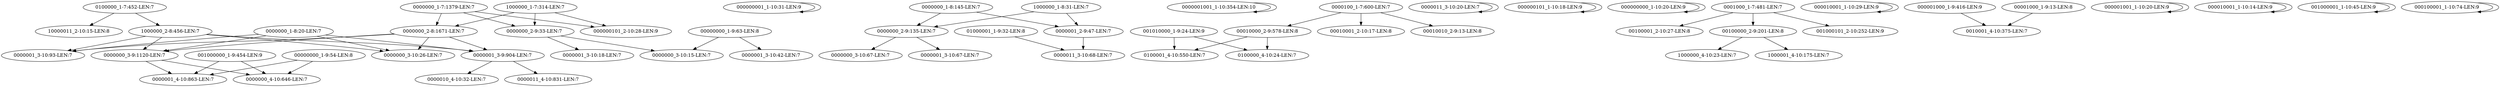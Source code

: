 digraph G {
    "0000000_2-8:1671-LEN:7" -> "0000000_3-10:26-LEN:7";
    "0000000_2-8:1671-LEN:7" -> "0000001_3-9:904-LEN:7";
    "0000000_2-8:1671-LEN:7" -> "0000000_3-9:1120-LEN:7";
    "0000000_2-8:1671-LEN:7" -> "0000001_3-10:93-LEN:7";
    "000000001_1-10:31-LEN:9" -> "000000001_1-10:31-LEN:9";
    "01000001_1-9:32-LEN:8" -> "0000011_3-10:68-LEN:7";
    "0000000_2-9:33-LEN:7" -> "0000001_3-10:18-LEN:7";
    "0000000_2-9:33-LEN:7" -> "0000000_3-10:15-LEN:7";
    "00000000_1-9:63-LEN:8" -> "0000001_3-10:42-LEN:7";
    "00000000_1-9:63-LEN:8" -> "0000000_3-10:15-LEN:7";
    "1000000_1-7:314-LEN:7" -> "0000000_2-8:1671-LEN:7";
    "1000000_1-7:314-LEN:7" -> "0000000_2-9:33-LEN:7";
    "1000000_1-7:314-LEN:7" -> "000000101_2-10:28-LEN:9";
    "0000001001_1-10:354-LEN:10" -> "0000001001_1-10:354-LEN:10";
    "001010000_1-9:24-LEN:9" -> "0100001_4-10:550-LEN:7";
    "001010000_1-9:24-LEN:9" -> "0100000_4-10:24-LEN:7";
    "0000011_3-10:20-LEN:7" -> "0000011_3-10:20-LEN:7";
    "0000001_3-9:904-LEN:7" -> "0000010_4-10:32-LEN:7";
    "0000001_3-9:904-LEN:7" -> "0000011_4-10:831-LEN:7";
    "0100000_1-7:452-LEN:7" -> "10000011_2-10:15-LEN:8";
    "0100000_1-7:452-LEN:7" -> "1000000_2-8:456-LEN:7";
    "000000101_1-10:18-LEN:9" -> "000000101_1-10:18-LEN:9";
    "000000000_1-10:20-LEN:9" -> "000000000_1-10:20-LEN:9";
    "0000000_3-9:1120-LEN:7" -> "0000001_4-10:863-LEN:7";
    "0000000_3-9:1120-LEN:7" -> "0000000_4-10:646-LEN:7";
    "0001000_1-7:481-LEN:7" -> "00100001_2-10:27-LEN:8";
    "0001000_1-7:481-LEN:7" -> "00100000_2-9:201-LEN:8";
    "0001000_1-7:481-LEN:7" -> "001000101_2-10:252-LEN:9";
    "00010000_2-9:578-LEN:8" -> "0100001_4-10:550-LEN:7";
    "00010000_2-9:578-LEN:8" -> "0100000_4-10:24-LEN:7";
    "00100000_2-9:201-LEN:8" -> "1000000_4-10:23-LEN:7";
    "00100000_2-9:201-LEN:8" -> "1000001_4-10:175-LEN:7";
    "0000100_1-7:600-LEN:7" -> "00010001_2-10:17-LEN:8";
    "0000100_1-7:600-LEN:7" -> "00010000_2-9:578-LEN:8";
    "0000100_1-7:600-LEN:7" -> "00010010_2-9:13-LEN:8";
    "001000000_1-9:454-LEN:9" -> "0000001_4-10:863-LEN:7";
    "001000000_1-9:454-LEN:9" -> "0000000_4-10:646-LEN:7";
    "0000001_2-9:47-LEN:7" -> "0000011_3-10:68-LEN:7";
    "000010001_1-10:29-LEN:9" -> "000010001_1-10:29-LEN:9";
    "0000000_1-7:1379-LEN:7" -> "0000000_2-8:1671-LEN:7";
    "0000000_1-7:1379-LEN:7" -> "0000000_2-9:33-LEN:7";
    "0000000_1-7:1379-LEN:7" -> "000000101_2-10:28-LEN:9";
    "000001000_1-9:416-LEN:9" -> "0010001_4-10:375-LEN:7";
    "000001001_1-10:20-LEN:9" -> "000001001_1-10:20-LEN:9";
    "0000000_2-9:135-LEN:7" -> "0000000_3-10:67-LEN:7";
    "0000000_2-9:135-LEN:7" -> "0000001_3-10:67-LEN:7";
    "00000000_1-9:54-LEN:8" -> "0000001_4-10:863-LEN:7";
    "00000000_1-9:54-LEN:8" -> "0000000_4-10:646-LEN:7";
    "1000000_2-8:456-LEN:7" -> "0000000_3-10:26-LEN:7";
    "1000000_2-8:456-LEN:7" -> "0000001_3-9:904-LEN:7";
    "1000000_2-8:456-LEN:7" -> "0000000_3-9:1120-LEN:7";
    "1000000_2-8:456-LEN:7" -> "0000001_3-10:93-LEN:7";
    "00001000_1-9:13-LEN:8" -> "0010001_4-10:375-LEN:7";
    "0000000_1-8:20-LEN:7" -> "0000000_3-10:26-LEN:7";
    "0000000_1-8:20-LEN:7" -> "0000001_3-9:904-LEN:7";
    "0000000_1-8:20-LEN:7" -> "0000000_3-9:1120-LEN:7";
    "0000000_1-8:20-LEN:7" -> "0000001_3-10:93-LEN:7";
    "000010001_1-10:14-LEN:9" -> "000010001_1-10:14-LEN:9";
    "0000000_1-8:145-LEN:7" -> "0000001_2-9:47-LEN:7";
    "0000000_1-8:145-LEN:7" -> "0000000_2-9:135-LEN:7";
    "1000000_1-8:31-LEN:7" -> "0000001_2-9:47-LEN:7";
    "1000000_1-8:31-LEN:7" -> "0000000_2-9:135-LEN:7";
    "001000001_1-10:45-LEN:9" -> "001000001_1-10:45-LEN:9";
    "000100001_1-10:74-LEN:9" -> "000100001_1-10:74-LEN:9";
}
